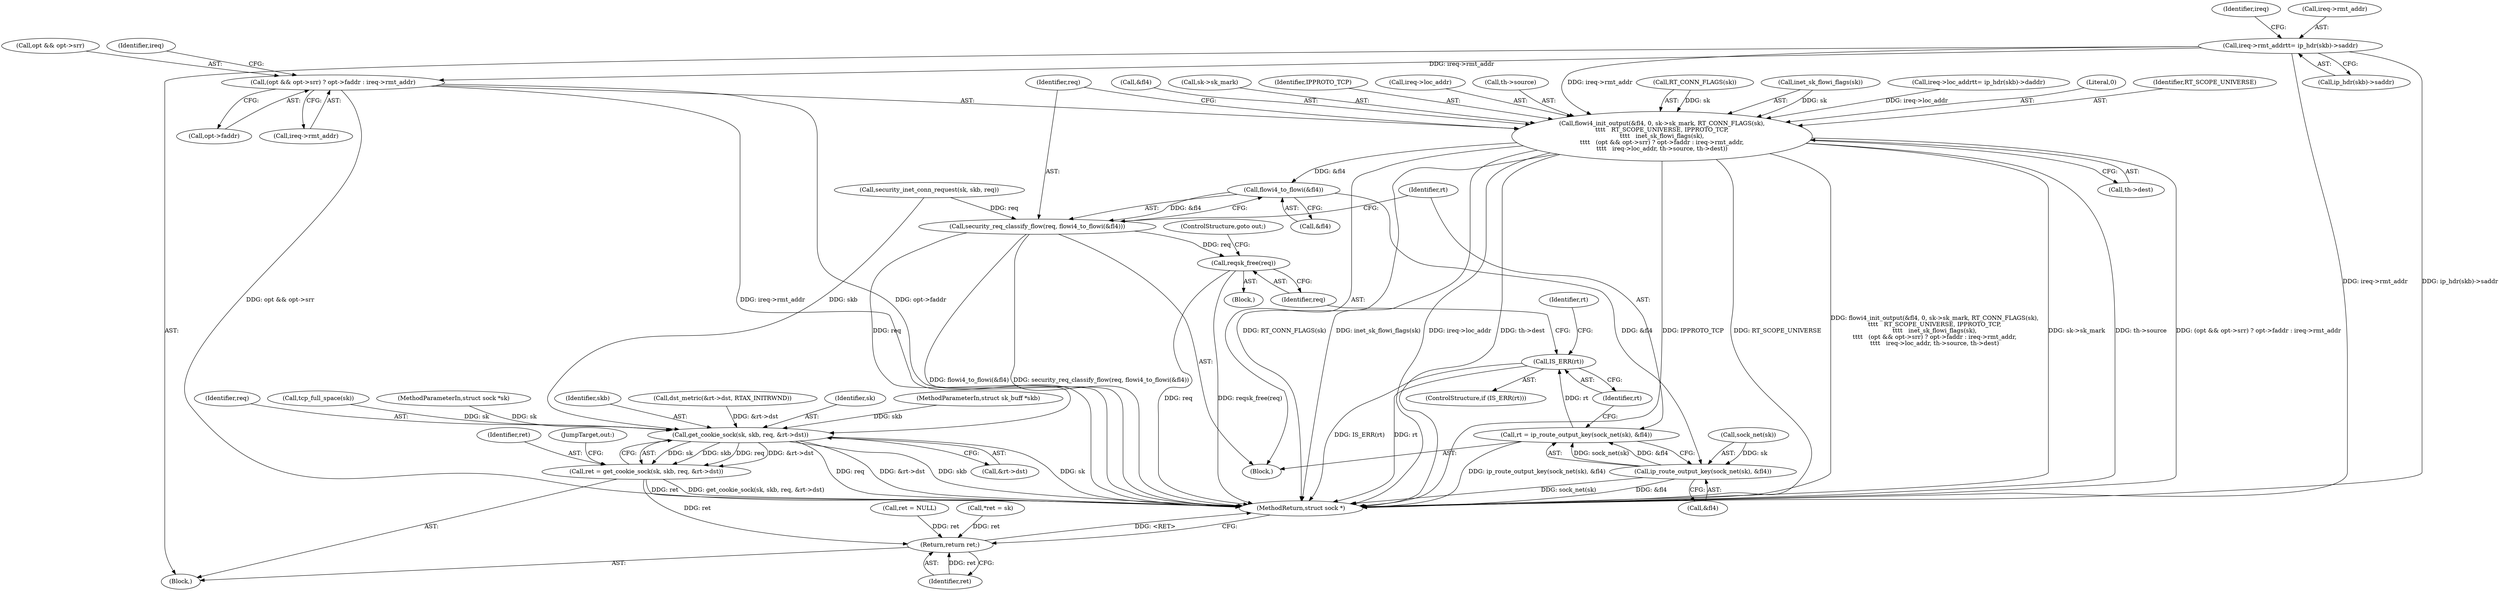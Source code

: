 digraph "0_linux_f6d8bd051c391c1c0458a30b2a7abcd939329259_28@pointer" {
"1000259" [label="(Call,ireq->rmt_addr\t\t= ip_hdr(skb)->saddr)"];
"1000378" [label="(Call,flowi4_init_output(&fl4, 0, sk->sk_mark, RT_CONN_FLAGS(sk),\n\t\t\t\t   RT_SCOPE_UNIVERSE, IPPROTO_TCP,\n\t\t\t\t   inet_sk_flowi_flags(sk),\n\t\t\t\t   (opt && opt->srr) ? opt->faddr : ireq->rmt_addr,\n\t\t\t\t   ireq->loc_addr, th->source, th->dest))"];
"1000414" [label="(Call,flowi4_to_flowi(&fl4))"];
"1000412" [label="(Call,security_req_classify_flow(req, flowi4_to_flowi(&fl4)))"];
"1000428" [label="(Call,reqsk_free(req))"];
"1000469" [label="(Call,get_cookie_sock(sk, skb, req, &rt->dst))"];
"1000467" [label="(Call,ret = get_cookie_sock(sk, skb, req, &rt->dst))"];
"1000478" [label="(Return,return ret;)"];
"1000419" [label="(Call,ip_route_output_key(sock_net(sk), &fl4))"];
"1000417" [label="(Call,rt = ip_route_output_key(sock_net(sk), &fl4))"];
"1000425" [label="(Call,IS_ERR(rt))"];
"1000391" [label="(Call,(opt && opt->srr) ? opt->faddr : ireq->rmt_addr)"];
"1000388" [label="(Identifier,IPPROTO_TCP)"];
"1000403" [label="(Call,ireq->loc_addr)"];
"1000424" [label="(ControlStructure,if (IS_ERR(rt)))"];
"1000406" [label="(Call,th->source)"];
"1000385" [label="(Call,RT_CONN_FLAGS(sk))"];
"1000269" [label="(Identifier,ireq)"];
"1000389" [label="(Call,inet_sk_flowi_flags(sk))"];
"1000438" [label="(Call,tcp_full_space(sk))"];
"1000251" [label="(Call,ireq->loc_addr\t\t= ip_hdr(skb)->daddr)"];
"1000473" [label="(Call,&rt->dst)"];
"1000478" [label="(Return,return ret;)"];
"1000426" [label="(Identifier,rt)"];
"1000468" [label="(Identifier,ret)"];
"1000381" [label="(Literal,0)"];
"1000387" [label="(Identifier,RT_SCOPE_UNIVERSE)"];
"1000412" [label="(Call,security_req_classify_flow(req, flowi4_to_flowi(&fl4)))"];
"1000106" [label="(MethodParameterIn,struct sock *sk)"];
"1000477" [label="(JumpTarget,out:)"];
"1000479" [label="(Identifier,ret)"];
"1000400" [label="(Call,ireq->rmt_addr)"];
"1000422" [label="(Call,&fl4)"];
"1000419" [label="(Call,ip_route_output_key(sock_net(sk), &fl4))"];
"1000392" [label="(Call,opt && opt->srr)"];
"1000418" [label="(Identifier,rt)"];
"1000467" [label="(Call,ret = get_cookie_sock(sk, skb, req, &rt->dst))"];
"1000379" [label="(Call,&fl4)"];
"1000358" [label="(Call,security_inet_conn_request(sk, skb, req))"];
"1000263" [label="(Call,ip_hdr(skb)->saddr)"];
"1000420" [label="(Call,sock_net(sk))"];
"1000427" [label="(Block,)"];
"1000480" [label="(MethodReturn,struct sock *)"];
"1000134" [label="(Call,*ret = sk)"];
"1000434" [label="(Identifier,rt)"];
"1000413" [label="(Identifier,req)"];
"1000404" [label="(Identifier,ireq)"];
"1000414" [label="(Call,flowi4_to_flowi(&fl4))"];
"1000260" [label="(Call,ireq->rmt_addr)"];
"1000469" [label="(Call,get_cookie_sock(sk, skb, req, &rt->dst))"];
"1000471" [label="(Identifier,skb)"];
"1000470" [label="(Identifier,sk)"];
"1000378" [label="(Call,flowi4_init_output(&fl4, 0, sk->sk_mark, RT_CONN_FLAGS(sk),\n\t\t\t\t   RT_SCOPE_UNIVERSE, IPPROTO_TCP,\n\t\t\t\t   inet_sk_flowi_flags(sk),\n\t\t\t\t   (opt && opt->srr) ? opt->faddr : ireq->rmt_addr,\n\t\t\t\t   ireq->loc_addr, th->source, th->dest))"];
"1000382" [label="(Call,sk->sk_mark)"];
"1000429" [label="(Identifier,req)"];
"1000456" [label="(Call,dst_metric(&rt->dst, RTAX_INITRWND))"];
"1000391" [label="(Call,(opt && opt->srr) ? opt->faddr : ireq->rmt_addr)"];
"1000376" [label="(Block,)"];
"1000415" [label="(Call,&fl4)"];
"1000430" [label="(ControlStructure,goto out;)"];
"1000107" [label="(MethodParameterIn,struct sk_buff *skb)"];
"1000472" [label="(Identifier,req)"];
"1000417" [label="(Call,rt = ip_route_output_key(sock_net(sk), &fl4))"];
"1000428" [label="(Call,reqsk_free(req))"];
"1000109" [label="(Block,)"];
"1000259" [label="(Call,ireq->rmt_addr\t\t= ip_hdr(skb)->saddr)"];
"1000425" [label="(Call,IS_ERR(rt))"];
"1000397" [label="(Call,opt->faddr)"];
"1000197" [label="(Call,ret = NULL)"];
"1000409" [label="(Call,th->dest)"];
"1000259" -> "1000109"  [label="AST: "];
"1000259" -> "1000263"  [label="CFG: "];
"1000260" -> "1000259"  [label="AST: "];
"1000263" -> "1000259"  [label="AST: "];
"1000269" -> "1000259"  [label="CFG: "];
"1000259" -> "1000480"  [label="DDG: ireq->rmt_addr"];
"1000259" -> "1000480"  [label="DDG: ip_hdr(skb)->saddr"];
"1000259" -> "1000378"  [label="DDG: ireq->rmt_addr"];
"1000259" -> "1000391"  [label="DDG: ireq->rmt_addr"];
"1000378" -> "1000376"  [label="AST: "];
"1000378" -> "1000409"  [label="CFG: "];
"1000379" -> "1000378"  [label="AST: "];
"1000381" -> "1000378"  [label="AST: "];
"1000382" -> "1000378"  [label="AST: "];
"1000385" -> "1000378"  [label="AST: "];
"1000387" -> "1000378"  [label="AST: "];
"1000388" -> "1000378"  [label="AST: "];
"1000389" -> "1000378"  [label="AST: "];
"1000391" -> "1000378"  [label="AST: "];
"1000403" -> "1000378"  [label="AST: "];
"1000406" -> "1000378"  [label="AST: "];
"1000409" -> "1000378"  [label="AST: "];
"1000413" -> "1000378"  [label="CFG: "];
"1000378" -> "1000480"  [label="DDG: inet_sk_flowi_flags(sk)"];
"1000378" -> "1000480"  [label="DDG: th->dest"];
"1000378" -> "1000480"  [label="DDG: IPPROTO_TCP"];
"1000378" -> "1000480"  [label="DDG: ireq->loc_addr"];
"1000378" -> "1000480"  [label="DDG: RT_SCOPE_UNIVERSE"];
"1000378" -> "1000480"  [label="DDG: flowi4_init_output(&fl4, 0, sk->sk_mark, RT_CONN_FLAGS(sk),\n\t\t\t\t   RT_SCOPE_UNIVERSE, IPPROTO_TCP,\n\t\t\t\t   inet_sk_flowi_flags(sk),\n\t\t\t\t   (opt && opt->srr) ? opt->faddr : ireq->rmt_addr,\n\t\t\t\t   ireq->loc_addr, th->source, th->dest)"];
"1000378" -> "1000480"  [label="DDG: sk->sk_mark"];
"1000378" -> "1000480"  [label="DDG: th->source"];
"1000378" -> "1000480"  [label="DDG: (opt && opt->srr) ? opt->faddr : ireq->rmt_addr"];
"1000378" -> "1000480"  [label="DDG: RT_CONN_FLAGS(sk)"];
"1000385" -> "1000378"  [label="DDG: sk"];
"1000389" -> "1000378"  [label="DDG: sk"];
"1000251" -> "1000378"  [label="DDG: ireq->loc_addr"];
"1000378" -> "1000414"  [label="DDG: &fl4"];
"1000414" -> "1000412"  [label="AST: "];
"1000414" -> "1000415"  [label="CFG: "];
"1000415" -> "1000414"  [label="AST: "];
"1000412" -> "1000414"  [label="CFG: "];
"1000414" -> "1000412"  [label="DDG: &fl4"];
"1000414" -> "1000419"  [label="DDG: &fl4"];
"1000412" -> "1000376"  [label="AST: "];
"1000413" -> "1000412"  [label="AST: "];
"1000418" -> "1000412"  [label="CFG: "];
"1000412" -> "1000480"  [label="DDG: security_req_classify_flow(req, flowi4_to_flowi(&fl4))"];
"1000412" -> "1000480"  [label="DDG: flowi4_to_flowi(&fl4)"];
"1000358" -> "1000412"  [label="DDG: req"];
"1000412" -> "1000428"  [label="DDG: req"];
"1000412" -> "1000469"  [label="DDG: req"];
"1000428" -> "1000427"  [label="AST: "];
"1000428" -> "1000429"  [label="CFG: "];
"1000429" -> "1000428"  [label="AST: "];
"1000430" -> "1000428"  [label="CFG: "];
"1000428" -> "1000480"  [label="DDG: reqsk_free(req)"];
"1000428" -> "1000480"  [label="DDG: req"];
"1000469" -> "1000467"  [label="AST: "];
"1000469" -> "1000473"  [label="CFG: "];
"1000470" -> "1000469"  [label="AST: "];
"1000471" -> "1000469"  [label="AST: "];
"1000472" -> "1000469"  [label="AST: "];
"1000473" -> "1000469"  [label="AST: "];
"1000467" -> "1000469"  [label="CFG: "];
"1000469" -> "1000480"  [label="DDG: req"];
"1000469" -> "1000480"  [label="DDG: &rt->dst"];
"1000469" -> "1000480"  [label="DDG: skb"];
"1000469" -> "1000480"  [label="DDG: sk"];
"1000469" -> "1000467"  [label="DDG: sk"];
"1000469" -> "1000467"  [label="DDG: skb"];
"1000469" -> "1000467"  [label="DDG: req"];
"1000469" -> "1000467"  [label="DDG: &rt->dst"];
"1000438" -> "1000469"  [label="DDG: sk"];
"1000106" -> "1000469"  [label="DDG: sk"];
"1000358" -> "1000469"  [label="DDG: skb"];
"1000107" -> "1000469"  [label="DDG: skb"];
"1000456" -> "1000469"  [label="DDG: &rt->dst"];
"1000467" -> "1000109"  [label="AST: "];
"1000468" -> "1000467"  [label="AST: "];
"1000477" -> "1000467"  [label="CFG: "];
"1000467" -> "1000480"  [label="DDG: ret"];
"1000467" -> "1000480"  [label="DDG: get_cookie_sock(sk, skb, req, &rt->dst)"];
"1000467" -> "1000478"  [label="DDG: ret"];
"1000478" -> "1000109"  [label="AST: "];
"1000478" -> "1000479"  [label="CFG: "];
"1000479" -> "1000478"  [label="AST: "];
"1000480" -> "1000478"  [label="CFG: "];
"1000478" -> "1000480"  [label="DDG: <RET>"];
"1000479" -> "1000478"  [label="DDG: ret"];
"1000134" -> "1000478"  [label="DDG: ret"];
"1000197" -> "1000478"  [label="DDG: ret"];
"1000419" -> "1000417"  [label="AST: "];
"1000419" -> "1000422"  [label="CFG: "];
"1000420" -> "1000419"  [label="AST: "];
"1000422" -> "1000419"  [label="AST: "];
"1000417" -> "1000419"  [label="CFG: "];
"1000419" -> "1000480"  [label="DDG: sock_net(sk)"];
"1000419" -> "1000480"  [label="DDG: &fl4"];
"1000419" -> "1000417"  [label="DDG: sock_net(sk)"];
"1000419" -> "1000417"  [label="DDG: &fl4"];
"1000420" -> "1000419"  [label="DDG: sk"];
"1000417" -> "1000376"  [label="AST: "];
"1000418" -> "1000417"  [label="AST: "];
"1000426" -> "1000417"  [label="CFG: "];
"1000417" -> "1000480"  [label="DDG: ip_route_output_key(sock_net(sk), &fl4)"];
"1000417" -> "1000425"  [label="DDG: rt"];
"1000425" -> "1000424"  [label="AST: "];
"1000425" -> "1000426"  [label="CFG: "];
"1000426" -> "1000425"  [label="AST: "];
"1000429" -> "1000425"  [label="CFG: "];
"1000434" -> "1000425"  [label="CFG: "];
"1000425" -> "1000480"  [label="DDG: rt"];
"1000425" -> "1000480"  [label="DDG: IS_ERR(rt)"];
"1000391" -> "1000397"  [label="CFG: "];
"1000391" -> "1000400"  [label="CFG: "];
"1000392" -> "1000391"  [label="AST: "];
"1000397" -> "1000391"  [label="AST: "];
"1000400" -> "1000391"  [label="AST: "];
"1000404" -> "1000391"  [label="CFG: "];
"1000391" -> "1000480"  [label="DDG: opt->faddr"];
"1000391" -> "1000480"  [label="DDG: opt && opt->srr"];
"1000391" -> "1000480"  [label="DDG: ireq->rmt_addr"];
}
